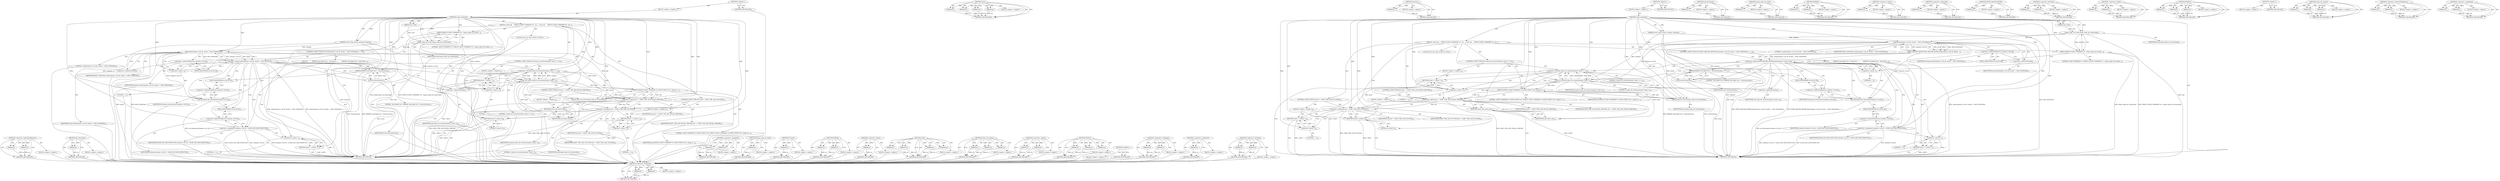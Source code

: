 digraph "&lt;operator&gt;.assignment" {
vulnerable_127 [label=<(METHOD,&lt;operator&gt;.indirectFieldAccess)>];
vulnerable_128 [label=<(PARAM,p1)>];
vulnerable_129 [label=<(PARAM,p2)>];
vulnerable_130 [label=<(BLOCK,&lt;empty&gt;,&lt;empty&gt;)>];
vulnerable_131 [label=<(METHOD_RETURN,ANY)>];
vulnerable_149 [label=<(METHOD,skt_disconnect)>];
vulnerable_150 [label=<(PARAM,p1)>];
vulnerable_151 [label=<(BLOCK,&lt;empty&gt;,&lt;empty&gt;)>];
vulnerable_152 [label=<(METHOD_RETURN,ANY)>];
vulnerable_6 [label=<(METHOD,&lt;global&gt;)<SUB>1</SUB>>];
vulnerable_7 [label=<(BLOCK,&lt;empty&gt;,&lt;empty&gt;)<SUB>1</SUB>>];
vulnerable_8 [label=<(METHOD,a2dp_command)<SUB>1</SUB>>];
vulnerable_9 [label=<(PARAM,struct a2dp_stream_common *common)<SUB>1</SUB>>];
vulnerable_10 [label=<(PARAM,char cmd)<SUB>1</SUB>>];
vulnerable_11 [label=<(BLOCK,{
 char ack;


     DEBUG(&quot;A2DP COMMAND %s&quot;, du...,{
 char ack;


     DEBUG(&quot;A2DP COMMAND %s&quot;, du...)<SUB>2</SUB>>];
vulnerable_12 [label="<(LOCAL,char ack: char)<SUB>3</SUB>>"];
vulnerable_13 [label=<(DEBUG,DEBUG(&quot;A2DP COMMAND %s&quot;, dump_a2dp_ctrl_event(c...)<SUB>6</SUB>>];
vulnerable_14 [label=<(LITERAL,&quot;A2DP COMMAND %s&quot;,DEBUG(&quot;A2DP COMMAND %s&quot;, dump_a2dp_ctrl_event(c...)<SUB>6</SUB>>];
vulnerable_15 [label=<(dump_a2dp_ctrl_event,dump_a2dp_ctrl_event(cmd))<SUB>6</SUB>>];
vulnerable_16 [label=<(IDENTIFIER,cmd,dump_a2dp_ctrl_event(cmd))<SUB>6</SUB>>];
vulnerable_17 [label=<(CONTROL_STRUCTURE,IF,if (send(common-&gt;ctrl_fd, &amp;cmd, 1, MSG_NOSIGNAL) == -1))<SUB>9</SUB>>];
vulnerable_18 [label=<(&lt;operator&gt;.equals,send(common-&gt;ctrl_fd, &amp;cmd, 1, MSG_NOSIGNAL) == -1)<SUB>9</SUB>>];
vulnerable_19 [label=<(send,send(common-&gt;ctrl_fd, &amp;cmd, 1, MSG_NOSIGNAL))<SUB>9</SUB>>];
vulnerable_20 [label=<(&lt;operator&gt;.indirectFieldAccess,common-&gt;ctrl_fd)<SUB>9</SUB>>];
vulnerable_21 [label=<(IDENTIFIER,common,send(common-&gt;ctrl_fd, &amp;cmd, 1, MSG_NOSIGNAL))<SUB>9</SUB>>];
vulnerable_22 [label=<(FIELD_IDENTIFIER,ctrl_fd,ctrl_fd)<SUB>9</SUB>>];
vulnerable_23 [label=<(&lt;operator&gt;.addressOf,&amp;cmd)<SUB>9</SUB>>];
vulnerable_24 [label=<(IDENTIFIER,cmd,send(common-&gt;ctrl_fd, &amp;cmd, 1, MSG_NOSIGNAL))<SUB>9</SUB>>];
vulnerable_25 [label=<(LITERAL,1,send(common-&gt;ctrl_fd, &amp;cmd, 1, MSG_NOSIGNAL))<SUB>9</SUB>>];
vulnerable_26 [label=<(IDENTIFIER,MSG_NOSIGNAL,send(common-&gt;ctrl_fd, &amp;cmd, 1, MSG_NOSIGNAL))<SUB>9</SUB>>];
vulnerable_27 [label=<(&lt;operator&gt;.minus,-1)<SUB>9</SUB>>];
vulnerable_28 [label=<(LITERAL,1,-1)<SUB>9</SUB>>];
vulnerable_29 [label=<(BLOCK,{
         ERROR(&quot;cmd failed (%s)&quot;, strerror(er...,{
         ERROR(&quot;cmd failed (%s)&quot;, strerror(er...)<SUB>10</SUB>>];
vulnerable_30 [label=<(ERROR,ERROR(&quot;cmd failed (%s)&quot;, strerror(errno)))<SUB>11</SUB>>];
vulnerable_31 [label=<(LITERAL,&quot;cmd failed (%s)&quot;,ERROR(&quot;cmd failed (%s)&quot;, strerror(errno)))<SUB>11</SUB>>];
vulnerable_32 [label=<(strerror,strerror(errno))<SUB>11</SUB>>];
vulnerable_33 [label=<(IDENTIFIER,errno,strerror(errno))<SUB>11</SUB>>];
vulnerable_34 [label=<(skt_disconnect,skt_disconnect(common-&gt;ctrl_fd))<SUB>12</SUB>>];
vulnerable_35 [label=<(&lt;operator&gt;.indirectFieldAccess,common-&gt;ctrl_fd)<SUB>12</SUB>>];
vulnerable_36 [label=<(IDENTIFIER,common,skt_disconnect(common-&gt;ctrl_fd))<SUB>12</SUB>>];
vulnerable_37 [label=<(FIELD_IDENTIFIER,ctrl_fd,ctrl_fd)<SUB>12</SUB>>];
vulnerable_38 [label=<(&lt;operator&gt;.assignment,common-&gt;ctrl_fd = AUDIO_SKT_DISCONNECTED)<SUB>13</SUB>>];
vulnerable_39 [label=<(&lt;operator&gt;.indirectFieldAccess,common-&gt;ctrl_fd)<SUB>13</SUB>>];
vulnerable_40 [label=<(IDENTIFIER,common,common-&gt;ctrl_fd = AUDIO_SKT_DISCONNECTED)<SUB>13</SUB>>];
vulnerable_41 [label=<(FIELD_IDENTIFIER,ctrl_fd,ctrl_fd)<SUB>13</SUB>>];
vulnerable_42 [label=<(IDENTIFIER,AUDIO_SKT_DISCONNECTED,common-&gt;ctrl_fd = AUDIO_SKT_DISCONNECTED)<SUB>13</SUB>>];
vulnerable_43 [label=<(RETURN,return -1;,return -1;)<SUB>14</SUB>>];
vulnerable_44 [label=<(&lt;operator&gt;.minus,-1)<SUB>14</SUB>>];
vulnerable_45 [label=<(LITERAL,1,-1)<SUB>14</SUB>>];
vulnerable_46 [label=<(CONTROL_STRUCTURE,IF,if (a2dp_ctrl_receive(common, &amp;ack, 1) &lt; 0))<SUB>18</SUB>>];
vulnerable_47 [label=<(&lt;operator&gt;.lessThan,a2dp_ctrl_receive(common, &amp;ack, 1) &lt; 0)<SUB>18</SUB>>];
vulnerable_48 [label=<(a2dp_ctrl_receive,a2dp_ctrl_receive(common, &amp;ack, 1))<SUB>18</SUB>>];
vulnerable_49 [label=<(IDENTIFIER,common,a2dp_ctrl_receive(common, &amp;ack, 1))<SUB>18</SUB>>];
vulnerable_50 [label=<(&lt;operator&gt;.addressOf,&amp;ack)<SUB>18</SUB>>];
vulnerable_51 [label=<(IDENTIFIER,ack,a2dp_ctrl_receive(common, &amp;ack, 1))<SUB>18</SUB>>];
vulnerable_52 [label=<(LITERAL,1,a2dp_ctrl_receive(common, &amp;ack, 1))<SUB>18</SUB>>];
vulnerable_53 [label=<(LITERAL,0,a2dp_ctrl_receive(common, &amp;ack, 1) &lt; 0)<SUB>18</SUB>>];
vulnerable_54 [label=<(BLOCK,&lt;empty&gt;,&lt;empty&gt;)<SUB>19</SUB>>];
vulnerable_55 [label=<(RETURN,return -1;,return -1;)<SUB>19</SUB>>];
vulnerable_56 [label=<(&lt;operator&gt;.minus,-1)<SUB>19</SUB>>];
vulnerable_57 [label=<(LITERAL,1,-1)<SUB>19</SUB>>];
vulnerable_58 [label=<(DEBUG,DEBUG(&quot;A2DP COMMAND %s DONE STATUS %d&quot;, dump_a2...)<SUB>21</SUB>>];
vulnerable_59 [label=<(LITERAL,&quot;A2DP COMMAND %s DONE STATUS %d&quot;,DEBUG(&quot;A2DP COMMAND %s DONE STATUS %d&quot;, dump_a2...)<SUB>21</SUB>>];
vulnerable_60 [label=<(dump_a2dp_ctrl_event,dump_a2dp_ctrl_event(cmd))<SUB>21</SUB>>];
vulnerable_61 [label=<(IDENTIFIER,cmd,dump_a2dp_ctrl_event(cmd))<SUB>21</SUB>>];
vulnerable_62 [label=<(IDENTIFIER,ack,DEBUG(&quot;A2DP COMMAND %s DONE STATUS %d&quot;, dump_a2...)<SUB>21</SUB>>];
vulnerable_63 [label=<(CONTROL_STRUCTURE,IF,if (ack == A2DP_CTRL_ACK_INCALL_FAILURE))<SUB>23</SUB>>];
vulnerable_64 [label=<(&lt;operator&gt;.equals,ack == A2DP_CTRL_ACK_INCALL_FAILURE)<SUB>23</SUB>>];
vulnerable_65 [label=<(IDENTIFIER,ack,ack == A2DP_CTRL_ACK_INCALL_FAILURE)<SUB>23</SUB>>];
vulnerable_66 [label=<(IDENTIFIER,A2DP_CTRL_ACK_INCALL_FAILURE,ack == A2DP_CTRL_ACK_INCALL_FAILURE)<SUB>23</SUB>>];
vulnerable_67 [label=<(BLOCK,&lt;empty&gt;,&lt;empty&gt;)<SUB>24</SUB>>];
vulnerable_68 [label=<(RETURN,return ack;,return ack;)<SUB>24</SUB>>];
vulnerable_69 [label=<(IDENTIFIER,ack,return ack;)<SUB>24</SUB>>];
vulnerable_70 [label=<(CONTROL_STRUCTURE,IF,if (ack != A2DP_CTRL_ACK_SUCCESS))<SUB>25</SUB>>];
vulnerable_71 [label=<(&lt;operator&gt;.notEquals,ack != A2DP_CTRL_ACK_SUCCESS)<SUB>25</SUB>>];
vulnerable_72 [label=<(IDENTIFIER,ack,ack != A2DP_CTRL_ACK_SUCCESS)<SUB>25</SUB>>];
vulnerable_73 [label=<(IDENTIFIER,A2DP_CTRL_ACK_SUCCESS,ack != A2DP_CTRL_ACK_SUCCESS)<SUB>25</SUB>>];
vulnerable_74 [label=<(BLOCK,&lt;empty&gt;,&lt;empty&gt;)<SUB>26</SUB>>];
vulnerable_75 [label=<(RETURN,return -1;,return -1;)<SUB>26</SUB>>];
vulnerable_76 [label=<(&lt;operator&gt;.minus,-1)<SUB>26</SUB>>];
vulnerable_77 [label=<(LITERAL,1,-1)<SUB>26</SUB>>];
vulnerable_78 [label=<(RETURN,return 0;,return 0;)<SUB>28</SUB>>];
vulnerable_79 [label=<(LITERAL,0,return 0;)<SUB>28</SUB>>];
vulnerable_80 [label=<(METHOD_RETURN,int)<SUB>1</SUB>>];
vulnerable_82 [label=<(METHOD_RETURN,ANY)<SUB>1</SUB>>];
vulnerable_153 [label=<(METHOD,&lt;operator&gt;.assignment)>];
vulnerable_154 [label=<(PARAM,p1)>];
vulnerable_155 [label=<(PARAM,p2)>];
vulnerable_156 [label=<(BLOCK,&lt;empty&gt;,&lt;empty&gt;)>];
vulnerable_157 [label=<(METHOD_RETURN,ANY)>];
vulnerable_111 [label=<(METHOD,dump_a2dp_ctrl_event)>];
vulnerable_112 [label=<(PARAM,p1)>];
vulnerable_113 [label=<(BLOCK,&lt;empty&gt;,&lt;empty&gt;)>];
vulnerable_114 [label=<(METHOD_RETURN,ANY)>];
vulnerable_145 [label=<(METHOD,strerror)>];
vulnerable_146 [label=<(PARAM,p1)>];
vulnerable_147 [label=<(BLOCK,&lt;empty&gt;,&lt;empty&gt;)>];
vulnerable_148 [label=<(METHOD_RETURN,ANY)>];
vulnerable_140 [label=<(METHOD,ERROR)>];
vulnerable_141 [label=<(PARAM,p1)>];
vulnerable_142 [label=<(PARAM,p2)>];
vulnerable_143 [label=<(BLOCK,&lt;empty&gt;,&lt;empty&gt;)>];
vulnerable_144 [label=<(METHOD_RETURN,ANY)>];
vulnerable_136 [label=<(METHOD,&lt;operator&gt;.minus)>];
vulnerable_137 [label=<(PARAM,p1)>];
vulnerable_138 [label=<(BLOCK,&lt;empty&gt;,&lt;empty&gt;)>];
vulnerable_139 [label=<(METHOD_RETURN,ANY)>];
vulnerable_120 [label=<(METHOD,send)>];
vulnerable_121 [label=<(PARAM,p1)>];
vulnerable_122 [label=<(PARAM,p2)>];
vulnerable_123 [label=<(PARAM,p3)>];
vulnerable_124 [label=<(PARAM,p4)>];
vulnerable_125 [label=<(BLOCK,&lt;empty&gt;,&lt;empty&gt;)>];
vulnerable_126 [label=<(METHOD_RETURN,ANY)>];
vulnerable_163 [label=<(METHOD,a2dp_ctrl_receive)>];
vulnerable_164 [label=<(PARAM,p1)>];
vulnerable_165 [label=<(PARAM,p2)>];
vulnerable_166 [label=<(PARAM,p3)>];
vulnerable_167 [label=<(BLOCK,&lt;empty&gt;,&lt;empty&gt;)>];
vulnerable_168 [label=<(METHOD_RETURN,ANY)>];
vulnerable_115 [label=<(METHOD,&lt;operator&gt;.equals)>];
vulnerable_116 [label=<(PARAM,p1)>];
vulnerable_117 [label=<(PARAM,p2)>];
vulnerable_118 [label=<(BLOCK,&lt;empty&gt;,&lt;empty&gt;)>];
vulnerable_119 [label=<(METHOD_RETURN,ANY)>];
vulnerable_105 [label=<(METHOD,DEBUG)>];
vulnerable_106 [label=<(PARAM,p1)>];
vulnerable_107 [label=<(PARAM,p2)>];
vulnerable_108 [label=<(PARAM,p3)>];
vulnerable_109 [label=<(BLOCK,&lt;empty&gt;,&lt;empty&gt;)>];
vulnerable_110 [label=<(METHOD_RETURN,ANY)>];
vulnerable_99 [label=<(METHOD,&lt;global&gt;)<SUB>1</SUB>>];
vulnerable_100 [label=<(BLOCK,&lt;empty&gt;,&lt;empty&gt;)>];
vulnerable_101 [label=<(METHOD_RETURN,ANY)>];
vulnerable_169 [label=<(METHOD,&lt;operator&gt;.notEquals)>];
vulnerable_170 [label=<(PARAM,p1)>];
vulnerable_171 [label=<(PARAM,p2)>];
vulnerable_172 [label=<(BLOCK,&lt;empty&gt;,&lt;empty&gt;)>];
vulnerable_173 [label=<(METHOD_RETURN,ANY)>];
vulnerable_132 [label=<(METHOD,&lt;operator&gt;.addressOf)>];
vulnerable_133 [label=<(PARAM,p1)>];
vulnerable_134 [label=<(BLOCK,&lt;empty&gt;,&lt;empty&gt;)>];
vulnerable_135 [label=<(METHOD_RETURN,ANY)>];
vulnerable_158 [label=<(METHOD,&lt;operator&gt;.lessThan)>];
vulnerable_159 [label=<(PARAM,p1)>];
vulnerable_160 [label=<(PARAM,p2)>];
vulnerable_161 [label=<(BLOCK,&lt;empty&gt;,&lt;empty&gt;)>];
vulnerable_162 [label=<(METHOD_RETURN,ANY)>];
fixed_174 [label=<(METHOD,&lt;operator&gt;.notEquals)>];
fixed_175 [label=<(PARAM,p1)>];
fixed_176 [label=<(PARAM,p2)>];
fixed_177 [label=<(BLOCK,&lt;empty&gt;,&lt;empty&gt;)>];
fixed_178 [label=<(METHOD_RETURN,ANY)>];
fixed_125 [label=<(METHOD,send)>];
fixed_126 [label=<(PARAM,p1)>];
fixed_127 [label=<(PARAM,p2)>];
fixed_128 [label=<(PARAM,p3)>];
fixed_129 [label=<(PARAM,p4)>];
fixed_130 [label=<(BLOCK,&lt;empty&gt;,&lt;empty&gt;)>];
fixed_131 [label=<(METHOD_RETURN,ANY)>];
fixed_150 [label=<(METHOD,strerror)>];
fixed_151 [label=<(PARAM,p1)>];
fixed_152 [label=<(BLOCK,&lt;empty&gt;,&lt;empty&gt;)>];
fixed_153 [label=<(METHOD_RETURN,ANY)>];
fixed_6 [label=<(METHOD,&lt;global&gt;)<SUB>1</SUB>>];
fixed_7 [label=<(BLOCK,&lt;empty&gt;,&lt;empty&gt;)<SUB>1</SUB>>];
fixed_8 [label=<(METHOD,a2dp_command)<SUB>1</SUB>>];
fixed_9 [label=<(PARAM,struct a2dp_stream_common *common)<SUB>1</SUB>>];
fixed_10 [label=<(PARAM,char cmd)<SUB>1</SUB>>];
fixed_11 [label=<(BLOCK,{
 char ack;


     DEBUG(&quot;A2DP COMMAND %s&quot;, du...,{
 char ack;


     DEBUG(&quot;A2DP COMMAND %s&quot;, du...)<SUB>2</SUB>>];
fixed_12 [label="<(LOCAL,char ack: char)<SUB>3</SUB>>"];
fixed_13 [label=<(DEBUG,DEBUG(&quot;A2DP COMMAND %s&quot;, dump_a2dp_ctrl_event(c...)<SUB>6</SUB>>];
fixed_14 [label=<(LITERAL,&quot;A2DP COMMAND %s&quot;,DEBUG(&quot;A2DP COMMAND %s&quot;, dump_a2dp_ctrl_event(c...)<SUB>6</SUB>>];
fixed_15 [label=<(dump_a2dp_ctrl_event,dump_a2dp_ctrl_event(cmd))<SUB>6</SUB>>];
fixed_16 [label=<(IDENTIFIER,cmd,dump_a2dp_ctrl_event(cmd))<SUB>6</SUB>>];
fixed_17 [label=<(CONTROL_STRUCTURE,IF,if (TEMP_FAILURE_RETRY(send(common-&gt;ctrl_fd, &amp;cmd, 1, MSG_NOSIGNAL)) == -1))<SUB>9</SUB>>];
fixed_18 [label=<(&lt;operator&gt;.equals,TEMP_FAILURE_RETRY(send(common-&gt;ctrl_fd, &amp;cmd, ...)<SUB>9</SUB>>];
fixed_19 [label=<(TEMP_FAILURE_RETRY,TEMP_FAILURE_RETRY(send(common-&gt;ctrl_fd, &amp;cmd, ...)<SUB>9</SUB>>];
fixed_20 [label=<(send,send(common-&gt;ctrl_fd, &amp;cmd, 1, MSG_NOSIGNAL))<SUB>9</SUB>>];
fixed_21 [label=<(&lt;operator&gt;.indirectFieldAccess,common-&gt;ctrl_fd)<SUB>9</SUB>>];
fixed_22 [label=<(IDENTIFIER,common,send(common-&gt;ctrl_fd, &amp;cmd, 1, MSG_NOSIGNAL))<SUB>9</SUB>>];
fixed_23 [label=<(FIELD_IDENTIFIER,ctrl_fd,ctrl_fd)<SUB>9</SUB>>];
fixed_24 [label=<(&lt;operator&gt;.addressOf,&amp;cmd)<SUB>9</SUB>>];
fixed_25 [label=<(IDENTIFIER,cmd,send(common-&gt;ctrl_fd, &amp;cmd, 1, MSG_NOSIGNAL))<SUB>9</SUB>>];
fixed_26 [label=<(LITERAL,1,send(common-&gt;ctrl_fd, &amp;cmd, 1, MSG_NOSIGNAL))<SUB>9</SUB>>];
fixed_27 [label=<(IDENTIFIER,MSG_NOSIGNAL,send(common-&gt;ctrl_fd, &amp;cmd, 1, MSG_NOSIGNAL))<SUB>9</SUB>>];
fixed_28 [label=<(&lt;operator&gt;.minus,-1)<SUB>9</SUB>>];
fixed_29 [label=<(LITERAL,1,-1)<SUB>9</SUB>>];
fixed_30 [label=<(BLOCK,{
         ERROR(&quot;cmd failed (%s)&quot;, strerror(er...,{
         ERROR(&quot;cmd failed (%s)&quot;, strerror(er...)<SUB>10</SUB>>];
fixed_31 [label=<(ERROR,ERROR(&quot;cmd failed (%s)&quot;, strerror(errno)))<SUB>11</SUB>>];
fixed_32 [label=<(LITERAL,&quot;cmd failed (%s)&quot;,ERROR(&quot;cmd failed (%s)&quot;, strerror(errno)))<SUB>11</SUB>>];
fixed_33 [label=<(strerror,strerror(errno))<SUB>11</SUB>>];
fixed_34 [label=<(IDENTIFIER,errno,strerror(errno))<SUB>11</SUB>>];
fixed_35 [label=<(skt_disconnect,skt_disconnect(common-&gt;ctrl_fd))<SUB>12</SUB>>];
fixed_36 [label=<(&lt;operator&gt;.indirectFieldAccess,common-&gt;ctrl_fd)<SUB>12</SUB>>];
fixed_37 [label=<(IDENTIFIER,common,skt_disconnect(common-&gt;ctrl_fd))<SUB>12</SUB>>];
fixed_38 [label=<(FIELD_IDENTIFIER,ctrl_fd,ctrl_fd)<SUB>12</SUB>>];
fixed_39 [label=<(&lt;operator&gt;.assignment,common-&gt;ctrl_fd = AUDIO_SKT_DISCONNECTED)<SUB>13</SUB>>];
fixed_40 [label=<(&lt;operator&gt;.indirectFieldAccess,common-&gt;ctrl_fd)<SUB>13</SUB>>];
fixed_41 [label=<(IDENTIFIER,common,common-&gt;ctrl_fd = AUDIO_SKT_DISCONNECTED)<SUB>13</SUB>>];
fixed_42 [label=<(FIELD_IDENTIFIER,ctrl_fd,ctrl_fd)<SUB>13</SUB>>];
fixed_43 [label=<(IDENTIFIER,AUDIO_SKT_DISCONNECTED,common-&gt;ctrl_fd = AUDIO_SKT_DISCONNECTED)<SUB>13</SUB>>];
fixed_44 [label=<(RETURN,return -1;,return -1;)<SUB>14</SUB>>];
fixed_45 [label=<(&lt;operator&gt;.minus,-1)<SUB>14</SUB>>];
fixed_46 [label=<(LITERAL,1,-1)<SUB>14</SUB>>];
fixed_47 [label=<(CONTROL_STRUCTURE,IF,if (a2dp_ctrl_receive(common, &amp;ack, 1) &lt; 0))<SUB>18</SUB>>];
fixed_48 [label=<(&lt;operator&gt;.lessThan,a2dp_ctrl_receive(common, &amp;ack, 1) &lt; 0)<SUB>18</SUB>>];
fixed_49 [label=<(a2dp_ctrl_receive,a2dp_ctrl_receive(common, &amp;ack, 1))<SUB>18</SUB>>];
fixed_50 [label=<(IDENTIFIER,common,a2dp_ctrl_receive(common, &amp;ack, 1))<SUB>18</SUB>>];
fixed_51 [label=<(&lt;operator&gt;.addressOf,&amp;ack)<SUB>18</SUB>>];
fixed_52 [label=<(IDENTIFIER,ack,a2dp_ctrl_receive(common, &amp;ack, 1))<SUB>18</SUB>>];
fixed_53 [label=<(LITERAL,1,a2dp_ctrl_receive(common, &amp;ack, 1))<SUB>18</SUB>>];
fixed_54 [label=<(LITERAL,0,a2dp_ctrl_receive(common, &amp;ack, 1) &lt; 0)<SUB>18</SUB>>];
fixed_55 [label=<(BLOCK,&lt;empty&gt;,&lt;empty&gt;)<SUB>19</SUB>>];
fixed_56 [label=<(RETURN,return -1;,return -1;)<SUB>19</SUB>>];
fixed_57 [label=<(&lt;operator&gt;.minus,-1)<SUB>19</SUB>>];
fixed_58 [label=<(LITERAL,1,-1)<SUB>19</SUB>>];
fixed_59 [label=<(DEBUG,DEBUG(&quot;A2DP COMMAND %s DONE STATUS %d&quot;, dump_a2...)<SUB>21</SUB>>];
fixed_60 [label=<(LITERAL,&quot;A2DP COMMAND %s DONE STATUS %d&quot;,DEBUG(&quot;A2DP COMMAND %s DONE STATUS %d&quot;, dump_a2...)<SUB>21</SUB>>];
fixed_61 [label=<(dump_a2dp_ctrl_event,dump_a2dp_ctrl_event(cmd))<SUB>21</SUB>>];
fixed_62 [label=<(IDENTIFIER,cmd,dump_a2dp_ctrl_event(cmd))<SUB>21</SUB>>];
fixed_63 [label=<(IDENTIFIER,ack,DEBUG(&quot;A2DP COMMAND %s DONE STATUS %d&quot;, dump_a2...)<SUB>21</SUB>>];
fixed_64 [label=<(CONTROL_STRUCTURE,IF,if (ack == A2DP_CTRL_ACK_INCALL_FAILURE))<SUB>23</SUB>>];
fixed_65 [label=<(&lt;operator&gt;.equals,ack == A2DP_CTRL_ACK_INCALL_FAILURE)<SUB>23</SUB>>];
fixed_66 [label=<(IDENTIFIER,ack,ack == A2DP_CTRL_ACK_INCALL_FAILURE)<SUB>23</SUB>>];
fixed_67 [label=<(IDENTIFIER,A2DP_CTRL_ACK_INCALL_FAILURE,ack == A2DP_CTRL_ACK_INCALL_FAILURE)<SUB>23</SUB>>];
fixed_68 [label=<(BLOCK,&lt;empty&gt;,&lt;empty&gt;)<SUB>24</SUB>>];
fixed_69 [label=<(RETURN,return ack;,return ack;)<SUB>24</SUB>>];
fixed_70 [label=<(IDENTIFIER,ack,return ack;)<SUB>24</SUB>>];
fixed_71 [label=<(CONTROL_STRUCTURE,IF,if (ack != A2DP_CTRL_ACK_SUCCESS))<SUB>25</SUB>>];
fixed_72 [label=<(&lt;operator&gt;.notEquals,ack != A2DP_CTRL_ACK_SUCCESS)<SUB>25</SUB>>];
fixed_73 [label=<(IDENTIFIER,ack,ack != A2DP_CTRL_ACK_SUCCESS)<SUB>25</SUB>>];
fixed_74 [label=<(IDENTIFIER,A2DP_CTRL_ACK_SUCCESS,ack != A2DP_CTRL_ACK_SUCCESS)<SUB>25</SUB>>];
fixed_75 [label=<(BLOCK,&lt;empty&gt;,&lt;empty&gt;)<SUB>26</SUB>>];
fixed_76 [label=<(RETURN,return -1;,return -1;)<SUB>26</SUB>>];
fixed_77 [label=<(&lt;operator&gt;.minus,-1)<SUB>26</SUB>>];
fixed_78 [label=<(LITERAL,1,-1)<SUB>26</SUB>>];
fixed_79 [label=<(RETURN,return 0;,return 0;)<SUB>28</SUB>>];
fixed_80 [label=<(LITERAL,0,return 0;)<SUB>28</SUB>>];
fixed_81 [label=<(METHOD_RETURN,int)<SUB>1</SUB>>];
fixed_83 [label=<(METHOD_RETURN,ANY)<SUB>1</SUB>>];
fixed_154 [label=<(METHOD,skt_disconnect)>];
fixed_155 [label=<(PARAM,p1)>];
fixed_156 [label=<(BLOCK,&lt;empty&gt;,&lt;empty&gt;)>];
fixed_157 [label=<(METHOD_RETURN,ANY)>];
fixed_112 [label=<(METHOD,dump_a2dp_ctrl_event)>];
fixed_113 [label=<(PARAM,p1)>];
fixed_114 [label=<(BLOCK,&lt;empty&gt;,&lt;empty&gt;)>];
fixed_115 [label=<(METHOD_RETURN,ANY)>];
fixed_145 [label=<(METHOD,ERROR)>];
fixed_146 [label=<(PARAM,p1)>];
fixed_147 [label=<(PARAM,p2)>];
fixed_148 [label=<(BLOCK,&lt;empty&gt;,&lt;empty&gt;)>];
fixed_149 [label=<(METHOD_RETURN,ANY)>];
fixed_141 [label=<(METHOD,&lt;operator&gt;.minus)>];
fixed_142 [label=<(PARAM,p1)>];
fixed_143 [label=<(BLOCK,&lt;empty&gt;,&lt;empty&gt;)>];
fixed_144 [label=<(METHOD_RETURN,ANY)>];
fixed_137 [label=<(METHOD,&lt;operator&gt;.addressOf)>];
fixed_138 [label=<(PARAM,p1)>];
fixed_139 [label=<(BLOCK,&lt;empty&gt;,&lt;empty&gt;)>];
fixed_140 [label=<(METHOD_RETURN,ANY)>];
fixed_121 [label=<(METHOD,TEMP_FAILURE_RETRY)>];
fixed_122 [label=<(PARAM,p1)>];
fixed_123 [label=<(BLOCK,&lt;empty&gt;,&lt;empty&gt;)>];
fixed_124 [label=<(METHOD_RETURN,ANY)>];
fixed_163 [label=<(METHOD,&lt;operator&gt;.lessThan)>];
fixed_164 [label=<(PARAM,p1)>];
fixed_165 [label=<(PARAM,p2)>];
fixed_166 [label=<(BLOCK,&lt;empty&gt;,&lt;empty&gt;)>];
fixed_167 [label=<(METHOD_RETURN,ANY)>];
fixed_116 [label=<(METHOD,&lt;operator&gt;.equals)>];
fixed_117 [label=<(PARAM,p1)>];
fixed_118 [label=<(PARAM,p2)>];
fixed_119 [label=<(BLOCK,&lt;empty&gt;,&lt;empty&gt;)>];
fixed_120 [label=<(METHOD_RETURN,ANY)>];
fixed_106 [label=<(METHOD,DEBUG)>];
fixed_107 [label=<(PARAM,p1)>];
fixed_108 [label=<(PARAM,p2)>];
fixed_109 [label=<(PARAM,p3)>];
fixed_110 [label=<(BLOCK,&lt;empty&gt;,&lt;empty&gt;)>];
fixed_111 [label=<(METHOD_RETURN,ANY)>];
fixed_100 [label=<(METHOD,&lt;global&gt;)<SUB>1</SUB>>];
fixed_101 [label=<(BLOCK,&lt;empty&gt;,&lt;empty&gt;)>];
fixed_102 [label=<(METHOD_RETURN,ANY)>];
fixed_168 [label=<(METHOD,a2dp_ctrl_receive)>];
fixed_169 [label=<(PARAM,p1)>];
fixed_170 [label=<(PARAM,p2)>];
fixed_171 [label=<(PARAM,p3)>];
fixed_172 [label=<(BLOCK,&lt;empty&gt;,&lt;empty&gt;)>];
fixed_173 [label=<(METHOD_RETURN,ANY)>];
fixed_132 [label=<(METHOD,&lt;operator&gt;.indirectFieldAccess)>];
fixed_133 [label=<(PARAM,p1)>];
fixed_134 [label=<(PARAM,p2)>];
fixed_135 [label=<(BLOCK,&lt;empty&gt;,&lt;empty&gt;)>];
fixed_136 [label=<(METHOD_RETURN,ANY)>];
fixed_158 [label=<(METHOD,&lt;operator&gt;.assignment)>];
fixed_159 [label=<(PARAM,p1)>];
fixed_160 [label=<(PARAM,p2)>];
fixed_161 [label=<(BLOCK,&lt;empty&gt;,&lt;empty&gt;)>];
fixed_162 [label=<(METHOD_RETURN,ANY)>];
vulnerable_127 -> vulnerable_128  [key=0, label="AST: "];
vulnerable_127 -> vulnerable_128  [key=1, label="DDG: "];
vulnerable_127 -> vulnerable_130  [key=0, label="AST: "];
vulnerable_127 -> vulnerable_129  [key=0, label="AST: "];
vulnerable_127 -> vulnerable_129  [key=1, label="DDG: "];
vulnerable_127 -> vulnerable_131  [key=0, label="AST: "];
vulnerable_127 -> vulnerable_131  [key=1, label="CFG: "];
vulnerable_128 -> vulnerable_131  [key=0, label="DDG: p1"];
vulnerable_129 -> vulnerable_131  [key=0, label="DDG: p2"];
vulnerable_130 -> fixed_174  [key=0];
vulnerable_131 -> fixed_174  [key=0];
vulnerable_149 -> vulnerable_150  [key=0, label="AST: "];
vulnerable_149 -> vulnerable_150  [key=1, label="DDG: "];
vulnerable_149 -> vulnerable_151  [key=0, label="AST: "];
vulnerable_149 -> vulnerable_152  [key=0, label="AST: "];
vulnerable_149 -> vulnerable_152  [key=1, label="CFG: "];
vulnerable_150 -> vulnerable_152  [key=0, label="DDG: p1"];
vulnerable_151 -> fixed_174  [key=0];
vulnerable_152 -> fixed_174  [key=0];
vulnerable_6 -> vulnerable_7  [key=0, label="AST: "];
vulnerable_6 -> vulnerable_82  [key=0, label="AST: "];
vulnerable_6 -> vulnerable_82  [key=1, label="CFG: "];
vulnerable_7 -> vulnerable_8  [key=0, label="AST: "];
vulnerable_8 -> vulnerable_9  [key=0, label="AST: "];
vulnerable_8 -> vulnerable_9  [key=1, label="DDG: "];
vulnerable_8 -> vulnerable_10  [key=0, label="AST: "];
vulnerable_8 -> vulnerable_10  [key=1, label="DDG: "];
vulnerable_8 -> vulnerable_11  [key=0, label="AST: "];
vulnerable_8 -> vulnerable_80  [key=0, label="AST: "];
vulnerable_8 -> vulnerable_15  [key=0, label="CFG: "];
vulnerable_8 -> vulnerable_15  [key=1, label="DDG: "];
vulnerable_8 -> vulnerable_78  [key=0, label="DDG: "];
vulnerable_8 -> vulnerable_13  [key=0, label="DDG: "];
vulnerable_8 -> vulnerable_58  [key=0, label="DDG: "];
vulnerable_8 -> vulnerable_79  [key=0, label="DDG: "];
vulnerable_8 -> vulnerable_38  [key=0, label="DDG: "];
vulnerable_8 -> vulnerable_47  [key=0, label="DDG: "];
vulnerable_8 -> vulnerable_60  [key=0, label="DDG: "];
vulnerable_8 -> vulnerable_64  [key=0, label="DDG: "];
vulnerable_8 -> vulnerable_71  [key=0, label="DDG: "];
vulnerable_8 -> vulnerable_19  [key=0, label="DDG: "];
vulnerable_8 -> vulnerable_27  [key=0, label="DDG: "];
vulnerable_8 -> vulnerable_30  [key=0, label="DDG: "];
vulnerable_8 -> vulnerable_48  [key=0, label="DDG: "];
vulnerable_8 -> vulnerable_69  [key=0, label="DDG: "];
vulnerable_8 -> vulnerable_32  [key=0, label="DDG: "];
vulnerable_8 -> vulnerable_44  [key=0, label="DDG: "];
vulnerable_8 -> vulnerable_56  [key=0, label="DDG: "];
vulnerable_8 -> vulnerable_76  [key=0, label="DDG: "];
vulnerable_9 -> vulnerable_80  [key=0, label="DDG: common"];
vulnerable_9 -> vulnerable_19  [key=0, label="DDG: common"];
vulnerable_9 -> vulnerable_34  [key=0, label="DDG: common"];
vulnerable_9 -> vulnerable_48  [key=0, label="DDG: common"];
vulnerable_10 -> vulnerable_15  [key=0, label="DDG: cmd"];
vulnerable_11 -> vulnerable_12  [key=0, label="AST: "];
vulnerable_11 -> vulnerable_13  [key=0, label="AST: "];
vulnerable_11 -> vulnerable_17  [key=0, label="AST: "];
vulnerable_11 -> vulnerable_46  [key=0, label="AST: "];
vulnerable_11 -> vulnerable_58  [key=0, label="AST: "];
vulnerable_11 -> vulnerable_63  [key=0, label="AST: "];
vulnerable_11 -> vulnerable_70  [key=0, label="AST: "];
vulnerable_11 -> vulnerable_78  [key=0, label="AST: "];
vulnerable_12 -> fixed_174  [key=0];
vulnerable_13 -> vulnerable_14  [key=0, label="AST: "];
vulnerable_13 -> vulnerable_15  [key=0, label="AST: "];
vulnerable_13 -> vulnerable_22  [key=0, label="CFG: "];
vulnerable_13 -> vulnerable_80  [key=0, label="DDG: dump_a2dp_ctrl_event(cmd)"];
vulnerable_13 -> vulnerable_80  [key=1, label="DDG: DEBUG(&quot;A2DP COMMAND %s&quot;, dump_a2dp_ctrl_event(cmd))"];
vulnerable_14 -> fixed_174  [key=0];
vulnerable_15 -> vulnerable_16  [key=0, label="AST: "];
vulnerable_15 -> vulnerable_13  [key=0, label="CFG: "];
vulnerable_15 -> vulnerable_13  [key=1, label="DDG: cmd"];
vulnerable_15 -> vulnerable_80  [key=0, label="DDG: cmd"];
vulnerable_15 -> vulnerable_60  [key=0, label="DDG: cmd"];
vulnerable_15 -> vulnerable_19  [key=0, label="DDG: cmd"];
vulnerable_16 -> fixed_174  [key=0];
vulnerable_17 -> vulnerable_18  [key=0, label="AST: "];
vulnerable_17 -> vulnerable_29  [key=0, label="AST: "];
vulnerable_18 -> vulnerable_19  [key=0, label="AST: "];
vulnerable_18 -> vulnerable_27  [key=0, label="AST: "];
vulnerable_18 -> vulnerable_32  [key=0, label="CFG: "];
vulnerable_18 -> vulnerable_32  [key=1, label="CDG: "];
vulnerable_18 -> vulnerable_50  [key=0, label="CFG: "];
vulnerable_18 -> vulnerable_50  [key=1, label="CDG: "];
vulnerable_18 -> vulnerable_80  [key=0, label="DDG: send(common-&gt;ctrl_fd, &amp;cmd, 1, MSG_NOSIGNAL)"];
vulnerable_18 -> vulnerable_80  [key=1, label="DDG: send(common-&gt;ctrl_fd, &amp;cmd, 1, MSG_NOSIGNAL) == -1"];
vulnerable_18 -> vulnerable_47  [key=0, label="CDG: "];
vulnerable_18 -> vulnerable_30  [key=0, label="CDG: "];
vulnerable_18 -> vulnerable_34  [key=0, label="CDG: "];
vulnerable_18 -> vulnerable_48  [key=0, label="CDG: "];
vulnerable_18 -> vulnerable_37  [key=0, label="CDG: "];
vulnerable_18 -> vulnerable_38  [key=0, label="CDG: "];
vulnerable_18 -> vulnerable_41  [key=0, label="CDG: "];
vulnerable_18 -> vulnerable_44  [key=0, label="CDG: "];
vulnerable_18 -> vulnerable_35  [key=0, label="CDG: "];
vulnerable_18 -> vulnerable_39  [key=0, label="CDG: "];
vulnerable_18 -> vulnerable_43  [key=0, label="CDG: "];
vulnerable_19 -> vulnerable_20  [key=0, label="AST: "];
vulnerable_19 -> vulnerable_23  [key=0, label="AST: "];
vulnerable_19 -> vulnerable_25  [key=0, label="AST: "];
vulnerable_19 -> vulnerable_26  [key=0, label="AST: "];
vulnerable_19 -> vulnerable_27  [key=0, label="CFG: "];
vulnerable_19 -> vulnerable_80  [key=0, label="DDG: &amp;cmd"];
vulnerable_19 -> vulnerable_80  [key=1, label="DDG: MSG_NOSIGNAL"];
vulnerable_19 -> vulnerable_18  [key=0, label="DDG: common-&gt;ctrl_fd"];
vulnerable_19 -> vulnerable_18  [key=1, label="DDG: &amp;cmd"];
vulnerable_19 -> vulnerable_18  [key=2, label="DDG: 1"];
vulnerable_19 -> vulnerable_18  [key=3, label="DDG: MSG_NOSIGNAL"];
vulnerable_19 -> vulnerable_60  [key=0, label="DDG: &amp;cmd"];
vulnerable_19 -> vulnerable_34  [key=0, label="DDG: common-&gt;ctrl_fd"];
vulnerable_19 -> vulnerable_48  [key=0, label="DDG: common-&gt;ctrl_fd"];
vulnerable_20 -> vulnerable_21  [key=0, label="AST: "];
vulnerable_20 -> vulnerable_22  [key=0, label="AST: "];
vulnerable_20 -> vulnerable_23  [key=0, label="CFG: "];
vulnerable_21 -> fixed_174  [key=0];
vulnerable_22 -> vulnerable_20  [key=0, label="CFG: "];
vulnerable_23 -> vulnerable_24  [key=0, label="AST: "];
vulnerable_23 -> vulnerable_19  [key=0, label="CFG: "];
vulnerable_24 -> fixed_174  [key=0];
vulnerable_25 -> fixed_174  [key=0];
vulnerable_26 -> fixed_174  [key=0];
vulnerable_27 -> vulnerable_28  [key=0, label="AST: "];
vulnerable_27 -> vulnerable_18  [key=0, label="CFG: "];
vulnerable_27 -> vulnerable_18  [key=1, label="DDG: 1"];
vulnerable_28 -> fixed_174  [key=0];
vulnerable_29 -> vulnerable_30  [key=0, label="AST: "];
vulnerable_29 -> vulnerable_34  [key=0, label="AST: "];
vulnerable_29 -> vulnerable_38  [key=0, label="AST: "];
vulnerable_29 -> vulnerable_43  [key=0, label="AST: "];
vulnerable_30 -> vulnerable_31  [key=0, label="AST: "];
vulnerable_30 -> vulnerable_32  [key=0, label="AST: "];
vulnerable_30 -> vulnerable_37  [key=0, label="CFG: "];
vulnerable_30 -> vulnerable_80  [key=0, label="DDG: strerror(errno)"];
vulnerable_30 -> vulnerable_80  [key=1, label="DDG: ERROR(&quot;cmd failed (%s)&quot;, strerror(errno))"];
vulnerable_31 -> fixed_174  [key=0];
vulnerable_32 -> vulnerable_33  [key=0, label="AST: "];
vulnerable_32 -> vulnerable_30  [key=0, label="CFG: "];
vulnerable_32 -> vulnerable_30  [key=1, label="DDG: errno"];
vulnerable_32 -> vulnerable_80  [key=0, label="DDG: errno"];
vulnerable_33 -> fixed_174  [key=0];
vulnerable_34 -> vulnerable_35  [key=0, label="AST: "];
vulnerable_34 -> vulnerable_41  [key=0, label="CFG: "];
vulnerable_34 -> vulnerable_80  [key=0, label="DDG: skt_disconnect(common-&gt;ctrl_fd)"];
vulnerable_35 -> vulnerable_36  [key=0, label="AST: "];
vulnerable_35 -> vulnerable_37  [key=0, label="AST: "];
vulnerable_35 -> vulnerable_34  [key=0, label="CFG: "];
vulnerable_36 -> fixed_174  [key=0];
vulnerable_37 -> vulnerable_35  [key=0, label="CFG: "];
vulnerable_38 -> vulnerable_39  [key=0, label="AST: "];
vulnerable_38 -> vulnerable_42  [key=0, label="AST: "];
vulnerable_38 -> vulnerable_44  [key=0, label="CFG: "];
vulnerable_38 -> vulnerable_80  [key=0, label="DDG: common-&gt;ctrl_fd"];
vulnerable_38 -> vulnerable_80  [key=1, label="DDG: common-&gt;ctrl_fd = AUDIO_SKT_DISCONNECTED"];
vulnerable_38 -> vulnerable_80  [key=2, label="DDG: AUDIO_SKT_DISCONNECTED"];
vulnerable_39 -> vulnerable_40  [key=0, label="AST: "];
vulnerable_39 -> vulnerable_41  [key=0, label="AST: "];
vulnerable_39 -> vulnerable_38  [key=0, label="CFG: "];
vulnerable_40 -> fixed_174  [key=0];
vulnerable_41 -> vulnerable_39  [key=0, label="CFG: "];
vulnerable_42 -> fixed_174  [key=0];
vulnerable_43 -> vulnerable_44  [key=0, label="AST: "];
vulnerable_43 -> vulnerable_80  [key=0, label="CFG: "];
vulnerable_43 -> vulnerable_80  [key=1, label="DDG: &lt;RET&gt;"];
vulnerable_44 -> vulnerable_45  [key=0, label="AST: "];
vulnerable_44 -> vulnerable_43  [key=0, label="CFG: "];
vulnerable_44 -> vulnerable_43  [key=1, label="DDG: -1"];
vulnerable_44 -> vulnerable_80  [key=0, label="DDG: -1"];
vulnerable_45 -> fixed_174  [key=0];
vulnerable_46 -> vulnerable_47  [key=0, label="AST: "];
vulnerable_46 -> vulnerable_54  [key=0, label="AST: "];
vulnerable_47 -> vulnerable_48  [key=0, label="AST: "];
vulnerable_47 -> vulnerable_53  [key=0, label="AST: "];
vulnerable_47 -> vulnerable_56  [key=0, label="CFG: "];
vulnerable_47 -> vulnerable_56  [key=1, label="CDG: "];
vulnerable_47 -> vulnerable_60  [key=0, label="CFG: "];
vulnerable_47 -> vulnerable_60  [key=1, label="CDG: "];
vulnerable_47 -> vulnerable_58  [key=0, label="CDG: "];
vulnerable_47 -> vulnerable_64  [key=0, label="CDG: "];
vulnerable_47 -> vulnerable_55  [key=0, label="CDG: "];
vulnerable_48 -> vulnerable_49  [key=0, label="AST: "];
vulnerable_48 -> vulnerable_50  [key=0, label="AST: "];
vulnerable_48 -> vulnerable_52  [key=0, label="AST: "];
vulnerable_48 -> vulnerable_47  [key=0, label="CFG: "];
vulnerable_48 -> vulnerable_47  [key=1, label="DDG: common"];
vulnerable_48 -> vulnerable_47  [key=2, label="DDG: &amp;ack"];
vulnerable_48 -> vulnerable_47  [key=3, label="DDG: 1"];
vulnerable_48 -> vulnerable_58  [key=0, label="DDG: &amp;ack"];
vulnerable_48 -> vulnerable_64  [key=0, label="DDG: &amp;ack"];
vulnerable_48 -> vulnerable_71  [key=0, label="DDG: &amp;ack"];
vulnerable_48 -> vulnerable_69  [key=0, label="DDG: &amp;ack"];
vulnerable_49 -> fixed_174  [key=0];
vulnerable_50 -> vulnerable_51  [key=0, label="AST: "];
vulnerable_50 -> vulnerable_48  [key=0, label="CFG: "];
vulnerable_51 -> fixed_174  [key=0];
vulnerable_52 -> fixed_174  [key=0];
vulnerable_53 -> fixed_174  [key=0];
vulnerable_54 -> vulnerable_55  [key=0, label="AST: "];
vulnerable_55 -> vulnerable_56  [key=0, label="AST: "];
vulnerable_55 -> vulnerable_80  [key=0, label="CFG: "];
vulnerable_55 -> vulnerable_80  [key=1, label="DDG: &lt;RET&gt;"];
vulnerable_56 -> vulnerable_57  [key=0, label="AST: "];
vulnerable_56 -> vulnerable_55  [key=0, label="CFG: "];
vulnerable_56 -> vulnerable_55  [key=1, label="DDG: -1"];
vulnerable_57 -> fixed_174  [key=0];
vulnerable_58 -> vulnerable_59  [key=0, label="AST: "];
vulnerable_58 -> vulnerable_60  [key=0, label="AST: "];
vulnerable_58 -> vulnerable_62  [key=0, label="AST: "];
vulnerable_58 -> vulnerable_64  [key=0, label="CFG: "];
vulnerable_58 -> vulnerable_64  [key=1, label="DDG: ack"];
vulnerable_59 -> fixed_174  [key=0];
vulnerable_60 -> vulnerable_61  [key=0, label="AST: "];
vulnerable_60 -> vulnerable_58  [key=0, label="CFG: "];
vulnerable_60 -> vulnerable_58  [key=1, label="DDG: cmd"];
vulnerable_61 -> fixed_174  [key=0];
vulnerable_62 -> fixed_174  [key=0];
vulnerable_63 -> vulnerable_64  [key=0, label="AST: "];
vulnerable_63 -> vulnerable_67  [key=0, label="AST: "];
vulnerable_64 -> vulnerable_65  [key=0, label="AST: "];
vulnerable_64 -> vulnerable_66  [key=0, label="AST: "];
vulnerable_64 -> vulnerable_68  [key=0, label="CFG: "];
vulnerable_64 -> vulnerable_68  [key=1, label="CDG: "];
vulnerable_64 -> vulnerable_71  [key=0, label="CFG: "];
vulnerable_64 -> vulnerable_71  [key=1, label="DDG: ack"];
vulnerable_64 -> vulnerable_71  [key=2, label="CDG: "];
vulnerable_64 -> vulnerable_80  [key=0, label="DDG: A2DP_CTRL_ACK_INCALL_FAILURE"];
vulnerable_64 -> vulnerable_69  [key=0, label="DDG: ack"];
vulnerable_65 -> fixed_174  [key=0];
vulnerable_66 -> fixed_174  [key=0];
vulnerable_67 -> vulnerable_68  [key=0, label="AST: "];
vulnerable_68 -> vulnerable_69  [key=0, label="AST: "];
vulnerable_68 -> vulnerable_80  [key=0, label="CFG: "];
vulnerable_68 -> vulnerable_80  [key=1, label="DDG: &lt;RET&gt;"];
vulnerable_69 -> vulnerable_68  [key=0, label="DDG: ack"];
vulnerable_70 -> vulnerable_71  [key=0, label="AST: "];
vulnerable_70 -> vulnerable_74  [key=0, label="AST: "];
vulnerable_71 -> vulnerable_72  [key=0, label="AST: "];
vulnerable_71 -> vulnerable_73  [key=0, label="AST: "];
vulnerable_71 -> vulnerable_76  [key=0, label="CFG: "];
vulnerable_71 -> vulnerable_76  [key=1, label="CDG: "];
vulnerable_71 -> vulnerable_78  [key=0, label="CFG: "];
vulnerable_71 -> vulnerable_78  [key=1, label="CDG: "];
vulnerable_71 -> vulnerable_80  [key=0, label="DDG: A2DP_CTRL_ACK_SUCCESS"];
vulnerable_71 -> vulnerable_75  [key=0, label="CDG: "];
vulnerable_72 -> fixed_174  [key=0];
vulnerable_73 -> fixed_174  [key=0];
vulnerable_74 -> vulnerable_75  [key=0, label="AST: "];
vulnerable_75 -> vulnerable_76  [key=0, label="AST: "];
vulnerable_75 -> vulnerable_80  [key=0, label="CFG: "];
vulnerable_75 -> vulnerable_80  [key=1, label="DDG: &lt;RET&gt;"];
vulnerable_76 -> vulnerable_77  [key=0, label="AST: "];
vulnerable_76 -> vulnerable_75  [key=0, label="CFG: "];
vulnerable_76 -> vulnerable_75  [key=1, label="DDG: -1"];
vulnerable_77 -> fixed_174  [key=0];
vulnerable_78 -> vulnerable_79  [key=0, label="AST: "];
vulnerable_78 -> vulnerable_80  [key=0, label="CFG: "];
vulnerable_78 -> vulnerable_80  [key=1, label="DDG: &lt;RET&gt;"];
vulnerable_79 -> vulnerable_78  [key=0, label="DDG: 0"];
vulnerable_80 -> fixed_174  [key=0];
vulnerable_82 -> fixed_174  [key=0];
vulnerable_153 -> vulnerable_154  [key=0, label="AST: "];
vulnerable_153 -> vulnerable_154  [key=1, label="DDG: "];
vulnerable_153 -> vulnerable_156  [key=0, label="AST: "];
vulnerable_153 -> vulnerable_155  [key=0, label="AST: "];
vulnerable_153 -> vulnerable_155  [key=1, label="DDG: "];
vulnerable_153 -> vulnerable_157  [key=0, label="AST: "];
vulnerable_153 -> vulnerable_157  [key=1, label="CFG: "];
vulnerable_154 -> vulnerable_157  [key=0, label="DDG: p1"];
vulnerable_155 -> vulnerable_157  [key=0, label="DDG: p2"];
vulnerable_156 -> fixed_174  [key=0];
vulnerable_157 -> fixed_174  [key=0];
vulnerable_111 -> vulnerable_112  [key=0, label="AST: "];
vulnerable_111 -> vulnerable_112  [key=1, label="DDG: "];
vulnerable_111 -> vulnerable_113  [key=0, label="AST: "];
vulnerable_111 -> vulnerable_114  [key=0, label="AST: "];
vulnerable_111 -> vulnerable_114  [key=1, label="CFG: "];
vulnerable_112 -> vulnerable_114  [key=0, label="DDG: p1"];
vulnerable_113 -> fixed_174  [key=0];
vulnerable_114 -> fixed_174  [key=0];
vulnerable_145 -> vulnerable_146  [key=0, label="AST: "];
vulnerable_145 -> vulnerable_146  [key=1, label="DDG: "];
vulnerable_145 -> vulnerable_147  [key=0, label="AST: "];
vulnerable_145 -> vulnerable_148  [key=0, label="AST: "];
vulnerable_145 -> vulnerable_148  [key=1, label="CFG: "];
vulnerable_146 -> vulnerable_148  [key=0, label="DDG: p1"];
vulnerable_147 -> fixed_174  [key=0];
vulnerable_148 -> fixed_174  [key=0];
vulnerable_140 -> vulnerable_141  [key=0, label="AST: "];
vulnerable_140 -> vulnerable_141  [key=1, label="DDG: "];
vulnerable_140 -> vulnerable_143  [key=0, label="AST: "];
vulnerable_140 -> vulnerable_142  [key=0, label="AST: "];
vulnerable_140 -> vulnerable_142  [key=1, label="DDG: "];
vulnerable_140 -> vulnerable_144  [key=0, label="AST: "];
vulnerable_140 -> vulnerable_144  [key=1, label="CFG: "];
vulnerable_141 -> vulnerable_144  [key=0, label="DDG: p1"];
vulnerable_142 -> vulnerable_144  [key=0, label="DDG: p2"];
vulnerable_143 -> fixed_174  [key=0];
vulnerable_144 -> fixed_174  [key=0];
vulnerable_136 -> vulnerable_137  [key=0, label="AST: "];
vulnerable_136 -> vulnerable_137  [key=1, label="DDG: "];
vulnerable_136 -> vulnerable_138  [key=0, label="AST: "];
vulnerable_136 -> vulnerable_139  [key=0, label="AST: "];
vulnerable_136 -> vulnerable_139  [key=1, label="CFG: "];
vulnerable_137 -> vulnerable_139  [key=0, label="DDG: p1"];
vulnerable_138 -> fixed_174  [key=0];
vulnerable_139 -> fixed_174  [key=0];
vulnerable_120 -> vulnerable_121  [key=0, label="AST: "];
vulnerable_120 -> vulnerable_121  [key=1, label="DDG: "];
vulnerable_120 -> vulnerable_125  [key=0, label="AST: "];
vulnerable_120 -> vulnerable_122  [key=0, label="AST: "];
vulnerable_120 -> vulnerable_122  [key=1, label="DDG: "];
vulnerable_120 -> vulnerable_126  [key=0, label="AST: "];
vulnerable_120 -> vulnerable_126  [key=1, label="CFG: "];
vulnerable_120 -> vulnerable_123  [key=0, label="AST: "];
vulnerable_120 -> vulnerable_123  [key=1, label="DDG: "];
vulnerable_120 -> vulnerable_124  [key=0, label="AST: "];
vulnerable_120 -> vulnerable_124  [key=1, label="DDG: "];
vulnerable_121 -> vulnerable_126  [key=0, label="DDG: p1"];
vulnerable_122 -> vulnerable_126  [key=0, label="DDG: p2"];
vulnerable_123 -> vulnerable_126  [key=0, label="DDG: p3"];
vulnerable_124 -> vulnerable_126  [key=0, label="DDG: p4"];
vulnerable_125 -> fixed_174  [key=0];
vulnerable_126 -> fixed_174  [key=0];
vulnerable_163 -> vulnerable_164  [key=0, label="AST: "];
vulnerable_163 -> vulnerable_164  [key=1, label="DDG: "];
vulnerable_163 -> vulnerable_167  [key=0, label="AST: "];
vulnerable_163 -> vulnerable_165  [key=0, label="AST: "];
vulnerable_163 -> vulnerable_165  [key=1, label="DDG: "];
vulnerable_163 -> vulnerable_168  [key=0, label="AST: "];
vulnerable_163 -> vulnerable_168  [key=1, label="CFG: "];
vulnerable_163 -> vulnerable_166  [key=0, label="AST: "];
vulnerable_163 -> vulnerable_166  [key=1, label="DDG: "];
vulnerable_164 -> vulnerable_168  [key=0, label="DDG: p1"];
vulnerable_165 -> vulnerable_168  [key=0, label="DDG: p2"];
vulnerable_166 -> vulnerable_168  [key=0, label="DDG: p3"];
vulnerable_167 -> fixed_174  [key=0];
vulnerable_168 -> fixed_174  [key=0];
vulnerable_115 -> vulnerable_116  [key=0, label="AST: "];
vulnerable_115 -> vulnerable_116  [key=1, label="DDG: "];
vulnerable_115 -> vulnerable_118  [key=0, label="AST: "];
vulnerable_115 -> vulnerable_117  [key=0, label="AST: "];
vulnerable_115 -> vulnerable_117  [key=1, label="DDG: "];
vulnerable_115 -> vulnerable_119  [key=0, label="AST: "];
vulnerable_115 -> vulnerable_119  [key=1, label="CFG: "];
vulnerable_116 -> vulnerable_119  [key=0, label="DDG: p1"];
vulnerable_117 -> vulnerable_119  [key=0, label="DDG: p2"];
vulnerable_118 -> fixed_174  [key=0];
vulnerable_119 -> fixed_174  [key=0];
vulnerable_105 -> vulnerable_106  [key=0, label="AST: "];
vulnerable_105 -> vulnerable_106  [key=1, label="DDG: "];
vulnerable_105 -> vulnerable_109  [key=0, label="AST: "];
vulnerable_105 -> vulnerable_107  [key=0, label="AST: "];
vulnerable_105 -> vulnerable_107  [key=1, label="DDG: "];
vulnerable_105 -> vulnerable_110  [key=0, label="AST: "];
vulnerable_105 -> vulnerable_110  [key=1, label="CFG: "];
vulnerable_105 -> vulnerable_108  [key=0, label="AST: "];
vulnerable_105 -> vulnerable_108  [key=1, label="DDG: "];
vulnerable_106 -> vulnerable_110  [key=0, label="DDG: p1"];
vulnerable_107 -> vulnerable_110  [key=0, label="DDG: p2"];
vulnerable_108 -> vulnerable_110  [key=0, label="DDG: p3"];
vulnerable_109 -> fixed_174  [key=0];
vulnerable_110 -> fixed_174  [key=0];
vulnerable_99 -> vulnerable_100  [key=0, label="AST: "];
vulnerable_99 -> vulnerable_101  [key=0, label="AST: "];
vulnerable_99 -> vulnerable_101  [key=1, label="CFG: "];
vulnerable_100 -> fixed_174  [key=0];
vulnerable_101 -> fixed_174  [key=0];
vulnerable_169 -> vulnerable_170  [key=0, label="AST: "];
vulnerable_169 -> vulnerable_170  [key=1, label="DDG: "];
vulnerable_169 -> vulnerable_172  [key=0, label="AST: "];
vulnerable_169 -> vulnerable_171  [key=0, label="AST: "];
vulnerable_169 -> vulnerable_171  [key=1, label="DDG: "];
vulnerable_169 -> vulnerable_173  [key=0, label="AST: "];
vulnerable_169 -> vulnerable_173  [key=1, label="CFG: "];
vulnerable_170 -> vulnerable_173  [key=0, label="DDG: p1"];
vulnerable_171 -> vulnerable_173  [key=0, label="DDG: p2"];
vulnerable_172 -> fixed_174  [key=0];
vulnerable_173 -> fixed_174  [key=0];
vulnerable_132 -> vulnerable_133  [key=0, label="AST: "];
vulnerable_132 -> vulnerable_133  [key=1, label="DDG: "];
vulnerable_132 -> vulnerable_134  [key=0, label="AST: "];
vulnerable_132 -> vulnerable_135  [key=0, label="AST: "];
vulnerable_132 -> vulnerable_135  [key=1, label="CFG: "];
vulnerable_133 -> vulnerable_135  [key=0, label="DDG: p1"];
vulnerable_134 -> fixed_174  [key=0];
vulnerable_135 -> fixed_174  [key=0];
vulnerable_158 -> vulnerable_159  [key=0, label="AST: "];
vulnerable_158 -> vulnerable_159  [key=1, label="DDG: "];
vulnerable_158 -> vulnerable_161  [key=0, label="AST: "];
vulnerable_158 -> vulnerable_160  [key=0, label="AST: "];
vulnerable_158 -> vulnerable_160  [key=1, label="DDG: "];
vulnerable_158 -> vulnerable_162  [key=0, label="AST: "];
vulnerable_158 -> vulnerable_162  [key=1, label="CFG: "];
vulnerable_159 -> vulnerable_162  [key=0, label="DDG: p1"];
vulnerable_160 -> vulnerable_162  [key=0, label="DDG: p2"];
vulnerable_161 -> fixed_174  [key=0];
vulnerable_162 -> fixed_174  [key=0];
fixed_174 -> fixed_175  [key=0, label="AST: "];
fixed_174 -> fixed_175  [key=1, label="DDG: "];
fixed_174 -> fixed_177  [key=0, label="AST: "];
fixed_174 -> fixed_176  [key=0, label="AST: "];
fixed_174 -> fixed_176  [key=1, label="DDG: "];
fixed_174 -> fixed_178  [key=0, label="AST: "];
fixed_174 -> fixed_178  [key=1, label="CFG: "];
fixed_175 -> fixed_178  [key=0, label="DDG: p1"];
fixed_176 -> fixed_178  [key=0, label="DDG: p2"];
fixed_125 -> fixed_126  [key=0, label="AST: "];
fixed_125 -> fixed_126  [key=1, label="DDG: "];
fixed_125 -> fixed_130  [key=0, label="AST: "];
fixed_125 -> fixed_127  [key=0, label="AST: "];
fixed_125 -> fixed_127  [key=1, label="DDG: "];
fixed_125 -> fixed_131  [key=0, label="AST: "];
fixed_125 -> fixed_131  [key=1, label="CFG: "];
fixed_125 -> fixed_128  [key=0, label="AST: "];
fixed_125 -> fixed_128  [key=1, label="DDG: "];
fixed_125 -> fixed_129  [key=0, label="AST: "];
fixed_125 -> fixed_129  [key=1, label="DDG: "];
fixed_126 -> fixed_131  [key=0, label="DDG: p1"];
fixed_127 -> fixed_131  [key=0, label="DDG: p2"];
fixed_128 -> fixed_131  [key=0, label="DDG: p3"];
fixed_129 -> fixed_131  [key=0, label="DDG: p4"];
fixed_150 -> fixed_151  [key=0, label="AST: "];
fixed_150 -> fixed_151  [key=1, label="DDG: "];
fixed_150 -> fixed_152  [key=0, label="AST: "];
fixed_150 -> fixed_153  [key=0, label="AST: "];
fixed_150 -> fixed_153  [key=1, label="CFG: "];
fixed_151 -> fixed_153  [key=0, label="DDG: p1"];
fixed_6 -> fixed_7  [key=0, label="AST: "];
fixed_6 -> fixed_83  [key=0, label="AST: "];
fixed_6 -> fixed_83  [key=1, label="CFG: "];
fixed_7 -> fixed_8  [key=0, label="AST: "];
fixed_8 -> fixed_9  [key=0, label="AST: "];
fixed_8 -> fixed_9  [key=1, label="DDG: "];
fixed_8 -> fixed_10  [key=0, label="AST: "];
fixed_8 -> fixed_10  [key=1, label="DDG: "];
fixed_8 -> fixed_11  [key=0, label="AST: "];
fixed_8 -> fixed_81  [key=0, label="AST: "];
fixed_8 -> fixed_15  [key=0, label="CFG: "];
fixed_8 -> fixed_15  [key=1, label="DDG: "];
fixed_8 -> fixed_79  [key=0, label="DDG: "];
fixed_8 -> fixed_13  [key=0, label="DDG: "];
fixed_8 -> fixed_59  [key=0, label="DDG: "];
fixed_8 -> fixed_80  [key=0, label="DDG: "];
fixed_8 -> fixed_39  [key=0, label="DDG: "];
fixed_8 -> fixed_48  [key=0, label="DDG: "];
fixed_8 -> fixed_61  [key=0, label="DDG: "];
fixed_8 -> fixed_65  [key=0, label="DDG: "];
fixed_8 -> fixed_72  [key=0, label="DDG: "];
fixed_8 -> fixed_28  [key=0, label="DDG: "];
fixed_8 -> fixed_31  [key=0, label="DDG: "];
fixed_8 -> fixed_49  [key=0, label="DDG: "];
fixed_8 -> fixed_70  [key=0, label="DDG: "];
fixed_8 -> fixed_20  [key=0, label="DDG: "];
fixed_8 -> fixed_33  [key=0, label="DDG: "];
fixed_8 -> fixed_45  [key=0, label="DDG: "];
fixed_8 -> fixed_57  [key=0, label="DDG: "];
fixed_8 -> fixed_77  [key=0, label="DDG: "];
fixed_9 -> fixed_81  [key=0, label="DDG: common"];
fixed_9 -> fixed_35  [key=0, label="DDG: common"];
fixed_9 -> fixed_49  [key=0, label="DDG: common"];
fixed_9 -> fixed_20  [key=0, label="DDG: common"];
fixed_10 -> fixed_15  [key=0, label="DDG: cmd"];
fixed_11 -> fixed_12  [key=0, label="AST: "];
fixed_11 -> fixed_13  [key=0, label="AST: "];
fixed_11 -> fixed_17  [key=0, label="AST: "];
fixed_11 -> fixed_47  [key=0, label="AST: "];
fixed_11 -> fixed_59  [key=0, label="AST: "];
fixed_11 -> fixed_64  [key=0, label="AST: "];
fixed_11 -> fixed_71  [key=0, label="AST: "];
fixed_11 -> fixed_79  [key=0, label="AST: "];
fixed_13 -> fixed_14  [key=0, label="AST: "];
fixed_13 -> fixed_15  [key=0, label="AST: "];
fixed_13 -> fixed_23  [key=0, label="CFG: "];
fixed_13 -> fixed_81  [key=0, label="DDG: dump_a2dp_ctrl_event(cmd)"];
fixed_13 -> fixed_81  [key=1, label="DDG: DEBUG(&quot;A2DP COMMAND %s&quot;, dump_a2dp_ctrl_event(cmd))"];
fixed_15 -> fixed_16  [key=0, label="AST: "];
fixed_15 -> fixed_13  [key=0, label="CFG: "];
fixed_15 -> fixed_13  [key=1, label="DDG: cmd"];
fixed_15 -> fixed_81  [key=0, label="DDG: cmd"];
fixed_15 -> fixed_61  [key=0, label="DDG: cmd"];
fixed_15 -> fixed_20  [key=0, label="DDG: cmd"];
fixed_17 -> fixed_18  [key=0, label="AST: "];
fixed_17 -> fixed_30  [key=0, label="AST: "];
fixed_18 -> fixed_19  [key=0, label="AST: "];
fixed_18 -> fixed_28  [key=0, label="AST: "];
fixed_18 -> fixed_33  [key=0, label="CFG: "];
fixed_18 -> fixed_33  [key=1, label="CDG: "];
fixed_18 -> fixed_51  [key=0, label="CFG: "];
fixed_18 -> fixed_51  [key=1, label="CDG: "];
fixed_18 -> fixed_81  [key=0, label="DDG: TEMP_FAILURE_RETRY(send(common-&gt;ctrl_fd, &amp;cmd, 1, MSG_NOSIGNAL))"];
fixed_18 -> fixed_81  [key=1, label="DDG: TEMP_FAILURE_RETRY(send(common-&gt;ctrl_fd, &amp;cmd, 1, MSG_NOSIGNAL)) == -1"];
fixed_18 -> fixed_48  [key=0, label="CDG: "];
fixed_18 -> fixed_49  [key=0, label="CDG: "];
fixed_18 -> fixed_42  [key=0, label="CDG: "];
fixed_18 -> fixed_36  [key=0, label="CDG: "];
fixed_18 -> fixed_38  [key=0, label="CDG: "];
fixed_18 -> fixed_45  [key=0, label="CDG: "];
fixed_18 -> fixed_40  [key=0, label="CDG: "];
fixed_18 -> fixed_44  [key=0, label="CDG: "];
fixed_18 -> fixed_35  [key=0, label="CDG: "];
fixed_18 -> fixed_39  [key=0, label="CDG: "];
fixed_18 -> fixed_31  [key=0, label="CDG: "];
fixed_19 -> fixed_20  [key=0, label="AST: "];
fixed_19 -> fixed_28  [key=0, label="CFG: "];
fixed_19 -> fixed_81  [key=0, label="DDG: send(common-&gt;ctrl_fd, &amp;cmd, 1, MSG_NOSIGNAL)"];
fixed_19 -> fixed_18  [key=0, label="DDG: send(common-&gt;ctrl_fd, &amp;cmd, 1, MSG_NOSIGNAL)"];
fixed_20 -> fixed_21  [key=0, label="AST: "];
fixed_20 -> fixed_24  [key=0, label="AST: "];
fixed_20 -> fixed_26  [key=0, label="AST: "];
fixed_20 -> fixed_27  [key=0, label="AST: "];
fixed_20 -> fixed_19  [key=0, label="CFG: "];
fixed_20 -> fixed_19  [key=1, label="DDG: common-&gt;ctrl_fd"];
fixed_20 -> fixed_19  [key=2, label="DDG: &amp;cmd"];
fixed_20 -> fixed_19  [key=3, label="DDG: 1"];
fixed_20 -> fixed_19  [key=4, label="DDG: MSG_NOSIGNAL"];
fixed_20 -> fixed_81  [key=0, label="DDG: &amp;cmd"];
fixed_20 -> fixed_81  [key=1, label="DDG: MSG_NOSIGNAL"];
fixed_20 -> fixed_61  [key=0, label="DDG: &amp;cmd"];
fixed_20 -> fixed_35  [key=0, label="DDG: common-&gt;ctrl_fd"];
fixed_20 -> fixed_49  [key=0, label="DDG: common-&gt;ctrl_fd"];
fixed_21 -> fixed_22  [key=0, label="AST: "];
fixed_21 -> fixed_23  [key=0, label="AST: "];
fixed_21 -> fixed_24  [key=0, label="CFG: "];
fixed_23 -> fixed_21  [key=0, label="CFG: "];
fixed_24 -> fixed_25  [key=0, label="AST: "];
fixed_24 -> fixed_20  [key=0, label="CFG: "];
fixed_28 -> fixed_29  [key=0, label="AST: "];
fixed_28 -> fixed_18  [key=0, label="CFG: "];
fixed_28 -> fixed_18  [key=1, label="DDG: 1"];
fixed_30 -> fixed_31  [key=0, label="AST: "];
fixed_30 -> fixed_35  [key=0, label="AST: "];
fixed_30 -> fixed_39  [key=0, label="AST: "];
fixed_30 -> fixed_44  [key=0, label="AST: "];
fixed_31 -> fixed_32  [key=0, label="AST: "];
fixed_31 -> fixed_33  [key=0, label="AST: "];
fixed_31 -> fixed_38  [key=0, label="CFG: "];
fixed_31 -> fixed_81  [key=0, label="DDG: strerror(errno)"];
fixed_31 -> fixed_81  [key=1, label="DDG: ERROR(&quot;cmd failed (%s)&quot;, strerror(errno))"];
fixed_33 -> fixed_34  [key=0, label="AST: "];
fixed_33 -> fixed_31  [key=0, label="CFG: "];
fixed_33 -> fixed_31  [key=1, label="DDG: errno"];
fixed_33 -> fixed_81  [key=0, label="DDG: errno"];
fixed_35 -> fixed_36  [key=0, label="AST: "];
fixed_35 -> fixed_42  [key=0, label="CFG: "];
fixed_35 -> fixed_81  [key=0, label="DDG: skt_disconnect(common-&gt;ctrl_fd)"];
fixed_36 -> fixed_37  [key=0, label="AST: "];
fixed_36 -> fixed_38  [key=0, label="AST: "];
fixed_36 -> fixed_35  [key=0, label="CFG: "];
fixed_38 -> fixed_36  [key=0, label="CFG: "];
fixed_39 -> fixed_40  [key=0, label="AST: "];
fixed_39 -> fixed_43  [key=0, label="AST: "];
fixed_39 -> fixed_45  [key=0, label="CFG: "];
fixed_39 -> fixed_81  [key=0, label="DDG: common-&gt;ctrl_fd"];
fixed_39 -> fixed_81  [key=1, label="DDG: common-&gt;ctrl_fd = AUDIO_SKT_DISCONNECTED"];
fixed_39 -> fixed_81  [key=2, label="DDG: AUDIO_SKT_DISCONNECTED"];
fixed_40 -> fixed_41  [key=0, label="AST: "];
fixed_40 -> fixed_42  [key=0, label="AST: "];
fixed_40 -> fixed_39  [key=0, label="CFG: "];
fixed_42 -> fixed_40  [key=0, label="CFG: "];
fixed_44 -> fixed_45  [key=0, label="AST: "];
fixed_44 -> fixed_81  [key=0, label="CFG: "];
fixed_44 -> fixed_81  [key=1, label="DDG: &lt;RET&gt;"];
fixed_45 -> fixed_46  [key=0, label="AST: "];
fixed_45 -> fixed_44  [key=0, label="CFG: "];
fixed_45 -> fixed_44  [key=1, label="DDG: -1"];
fixed_45 -> fixed_81  [key=0, label="DDG: -1"];
fixed_47 -> fixed_48  [key=0, label="AST: "];
fixed_47 -> fixed_55  [key=0, label="AST: "];
fixed_48 -> fixed_49  [key=0, label="AST: "];
fixed_48 -> fixed_54  [key=0, label="AST: "];
fixed_48 -> fixed_57  [key=0, label="CFG: "];
fixed_48 -> fixed_57  [key=1, label="CDG: "];
fixed_48 -> fixed_61  [key=0, label="CFG: "];
fixed_48 -> fixed_61  [key=1, label="CDG: "];
fixed_48 -> fixed_56  [key=0, label="CDG: "];
fixed_48 -> fixed_65  [key=0, label="CDG: "];
fixed_48 -> fixed_59  [key=0, label="CDG: "];
fixed_49 -> fixed_50  [key=0, label="AST: "];
fixed_49 -> fixed_51  [key=0, label="AST: "];
fixed_49 -> fixed_53  [key=0, label="AST: "];
fixed_49 -> fixed_48  [key=0, label="CFG: "];
fixed_49 -> fixed_48  [key=1, label="DDG: common"];
fixed_49 -> fixed_48  [key=2, label="DDG: &amp;ack"];
fixed_49 -> fixed_48  [key=3, label="DDG: 1"];
fixed_49 -> fixed_59  [key=0, label="DDG: &amp;ack"];
fixed_49 -> fixed_65  [key=0, label="DDG: &amp;ack"];
fixed_49 -> fixed_72  [key=0, label="DDG: &amp;ack"];
fixed_49 -> fixed_70  [key=0, label="DDG: &amp;ack"];
fixed_51 -> fixed_52  [key=0, label="AST: "];
fixed_51 -> fixed_49  [key=0, label="CFG: "];
fixed_55 -> fixed_56  [key=0, label="AST: "];
fixed_56 -> fixed_57  [key=0, label="AST: "];
fixed_56 -> fixed_81  [key=0, label="CFG: "];
fixed_56 -> fixed_81  [key=1, label="DDG: &lt;RET&gt;"];
fixed_57 -> fixed_58  [key=0, label="AST: "];
fixed_57 -> fixed_56  [key=0, label="CFG: "];
fixed_57 -> fixed_56  [key=1, label="DDG: -1"];
fixed_59 -> fixed_60  [key=0, label="AST: "];
fixed_59 -> fixed_61  [key=0, label="AST: "];
fixed_59 -> fixed_63  [key=0, label="AST: "];
fixed_59 -> fixed_65  [key=0, label="CFG: "];
fixed_59 -> fixed_65  [key=1, label="DDG: ack"];
fixed_61 -> fixed_62  [key=0, label="AST: "];
fixed_61 -> fixed_59  [key=0, label="CFG: "];
fixed_61 -> fixed_59  [key=1, label="DDG: cmd"];
fixed_64 -> fixed_65  [key=0, label="AST: "];
fixed_64 -> fixed_68  [key=0, label="AST: "];
fixed_65 -> fixed_66  [key=0, label="AST: "];
fixed_65 -> fixed_67  [key=0, label="AST: "];
fixed_65 -> fixed_69  [key=0, label="CFG: "];
fixed_65 -> fixed_69  [key=1, label="CDG: "];
fixed_65 -> fixed_72  [key=0, label="CFG: "];
fixed_65 -> fixed_72  [key=1, label="DDG: ack"];
fixed_65 -> fixed_72  [key=2, label="CDG: "];
fixed_65 -> fixed_81  [key=0, label="DDG: A2DP_CTRL_ACK_INCALL_FAILURE"];
fixed_65 -> fixed_70  [key=0, label="DDG: ack"];
fixed_68 -> fixed_69  [key=0, label="AST: "];
fixed_69 -> fixed_70  [key=0, label="AST: "];
fixed_69 -> fixed_81  [key=0, label="CFG: "];
fixed_69 -> fixed_81  [key=1, label="DDG: &lt;RET&gt;"];
fixed_70 -> fixed_69  [key=0, label="DDG: ack"];
fixed_71 -> fixed_72  [key=0, label="AST: "];
fixed_71 -> fixed_75  [key=0, label="AST: "];
fixed_72 -> fixed_73  [key=0, label="AST: "];
fixed_72 -> fixed_74  [key=0, label="AST: "];
fixed_72 -> fixed_77  [key=0, label="CFG: "];
fixed_72 -> fixed_77  [key=1, label="CDG: "];
fixed_72 -> fixed_79  [key=0, label="CFG: "];
fixed_72 -> fixed_79  [key=1, label="CDG: "];
fixed_72 -> fixed_81  [key=0, label="DDG: A2DP_CTRL_ACK_SUCCESS"];
fixed_72 -> fixed_76  [key=0, label="CDG: "];
fixed_75 -> fixed_76  [key=0, label="AST: "];
fixed_76 -> fixed_77  [key=0, label="AST: "];
fixed_76 -> fixed_81  [key=0, label="CFG: "];
fixed_76 -> fixed_81  [key=1, label="DDG: &lt;RET&gt;"];
fixed_77 -> fixed_78  [key=0, label="AST: "];
fixed_77 -> fixed_76  [key=0, label="CFG: "];
fixed_77 -> fixed_76  [key=1, label="DDG: -1"];
fixed_79 -> fixed_80  [key=0, label="AST: "];
fixed_79 -> fixed_81  [key=0, label="CFG: "];
fixed_79 -> fixed_81  [key=1, label="DDG: &lt;RET&gt;"];
fixed_80 -> fixed_79  [key=0, label="DDG: 0"];
fixed_154 -> fixed_155  [key=0, label="AST: "];
fixed_154 -> fixed_155  [key=1, label="DDG: "];
fixed_154 -> fixed_156  [key=0, label="AST: "];
fixed_154 -> fixed_157  [key=0, label="AST: "];
fixed_154 -> fixed_157  [key=1, label="CFG: "];
fixed_155 -> fixed_157  [key=0, label="DDG: p1"];
fixed_112 -> fixed_113  [key=0, label="AST: "];
fixed_112 -> fixed_113  [key=1, label="DDG: "];
fixed_112 -> fixed_114  [key=0, label="AST: "];
fixed_112 -> fixed_115  [key=0, label="AST: "];
fixed_112 -> fixed_115  [key=1, label="CFG: "];
fixed_113 -> fixed_115  [key=0, label="DDG: p1"];
fixed_145 -> fixed_146  [key=0, label="AST: "];
fixed_145 -> fixed_146  [key=1, label="DDG: "];
fixed_145 -> fixed_148  [key=0, label="AST: "];
fixed_145 -> fixed_147  [key=0, label="AST: "];
fixed_145 -> fixed_147  [key=1, label="DDG: "];
fixed_145 -> fixed_149  [key=0, label="AST: "];
fixed_145 -> fixed_149  [key=1, label="CFG: "];
fixed_146 -> fixed_149  [key=0, label="DDG: p1"];
fixed_147 -> fixed_149  [key=0, label="DDG: p2"];
fixed_141 -> fixed_142  [key=0, label="AST: "];
fixed_141 -> fixed_142  [key=1, label="DDG: "];
fixed_141 -> fixed_143  [key=0, label="AST: "];
fixed_141 -> fixed_144  [key=0, label="AST: "];
fixed_141 -> fixed_144  [key=1, label="CFG: "];
fixed_142 -> fixed_144  [key=0, label="DDG: p1"];
fixed_137 -> fixed_138  [key=0, label="AST: "];
fixed_137 -> fixed_138  [key=1, label="DDG: "];
fixed_137 -> fixed_139  [key=0, label="AST: "];
fixed_137 -> fixed_140  [key=0, label="AST: "];
fixed_137 -> fixed_140  [key=1, label="CFG: "];
fixed_138 -> fixed_140  [key=0, label="DDG: p1"];
fixed_121 -> fixed_122  [key=0, label="AST: "];
fixed_121 -> fixed_122  [key=1, label="DDG: "];
fixed_121 -> fixed_123  [key=0, label="AST: "];
fixed_121 -> fixed_124  [key=0, label="AST: "];
fixed_121 -> fixed_124  [key=1, label="CFG: "];
fixed_122 -> fixed_124  [key=0, label="DDG: p1"];
fixed_163 -> fixed_164  [key=0, label="AST: "];
fixed_163 -> fixed_164  [key=1, label="DDG: "];
fixed_163 -> fixed_166  [key=0, label="AST: "];
fixed_163 -> fixed_165  [key=0, label="AST: "];
fixed_163 -> fixed_165  [key=1, label="DDG: "];
fixed_163 -> fixed_167  [key=0, label="AST: "];
fixed_163 -> fixed_167  [key=1, label="CFG: "];
fixed_164 -> fixed_167  [key=0, label="DDG: p1"];
fixed_165 -> fixed_167  [key=0, label="DDG: p2"];
fixed_116 -> fixed_117  [key=0, label="AST: "];
fixed_116 -> fixed_117  [key=1, label="DDG: "];
fixed_116 -> fixed_119  [key=0, label="AST: "];
fixed_116 -> fixed_118  [key=0, label="AST: "];
fixed_116 -> fixed_118  [key=1, label="DDG: "];
fixed_116 -> fixed_120  [key=0, label="AST: "];
fixed_116 -> fixed_120  [key=1, label="CFG: "];
fixed_117 -> fixed_120  [key=0, label="DDG: p1"];
fixed_118 -> fixed_120  [key=0, label="DDG: p2"];
fixed_106 -> fixed_107  [key=0, label="AST: "];
fixed_106 -> fixed_107  [key=1, label="DDG: "];
fixed_106 -> fixed_110  [key=0, label="AST: "];
fixed_106 -> fixed_108  [key=0, label="AST: "];
fixed_106 -> fixed_108  [key=1, label="DDG: "];
fixed_106 -> fixed_111  [key=0, label="AST: "];
fixed_106 -> fixed_111  [key=1, label="CFG: "];
fixed_106 -> fixed_109  [key=0, label="AST: "];
fixed_106 -> fixed_109  [key=1, label="DDG: "];
fixed_107 -> fixed_111  [key=0, label="DDG: p1"];
fixed_108 -> fixed_111  [key=0, label="DDG: p2"];
fixed_109 -> fixed_111  [key=0, label="DDG: p3"];
fixed_100 -> fixed_101  [key=0, label="AST: "];
fixed_100 -> fixed_102  [key=0, label="AST: "];
fixed_100 -> fixed_102  [key=1, label="CFG: "];
fixed_168 -> fixed_169  [key=0, label="AST: "];
fixed_168 -> fixed_169  [key=1, label="DDG: "];
fixed_168 -> fixed_172  [key=0, label="AST: "];
fixed_168 -> fixed_170  [key=0, label="AST: "];
fixed_168 -> fixed_170  [key=1, label="DDG: "];
fixed_168 -> fixed_173  [key=0, label="AST: "];
fixed_168 -> fixed_173  [key=1, label="CFG: "];
fixed_168 -> fixed_171  [key=0, label="AST: "];
fixed_168 -> fixed_171  [key=1, label="DDG: "];
fixed_169 -> fixed_173  [key=0, label="DDG: p1"];
fixed_170 -> fixed_173  [key=0, label="DDG: p2"];
fixed_171 -> fixed_173  [key=0, label="DDG: p3"];
fixed_132 -> fixed_133  [key=0, label="AST: "];
fixed_132 -> fixed_133  [key=1, label="DDG: "];
fixed_132 -> fixed_135  [key=0, label="AST: "];
fixed_132 -> fixed_134  [key=0, label="AST: "];
fixed_132 -> fixed_134  [key=1, label="DDG: "];
fixed_132 -> fixed_136  [key=0, label="AST: "];
fixed_132 -> fixed_136  [key=1, label="CFG: "];
fixed_133 -> fixed_136  [key=0, label="DDG: p1"];
fixed_134 -> fixed_136  [key=0, label="DDG: p2"];
fixed_158 -> fixed_159  [key=0, label="AST: "];
fixed_158 -> fixed_159  [key=1, label="DDG: "];
fixed_158 -> fixed_161  [key=0, label="AST: "];
fixed_158 -> fixed_160  [key=0, label="AST: "];
fixed_158 -> fixed_160  [key=1, label="DDG: "];
fixed_158 -> fixed_162  [key=0, label="AST: "];
fixed_158 -> fixed_162  [key=1, label="CFG: "];
fixed_159 -> fixed_162  [key=0, label="DDG: p1"];
fixed_160 -> fixed_162  [key=0, label="DDG: p2"];
}
